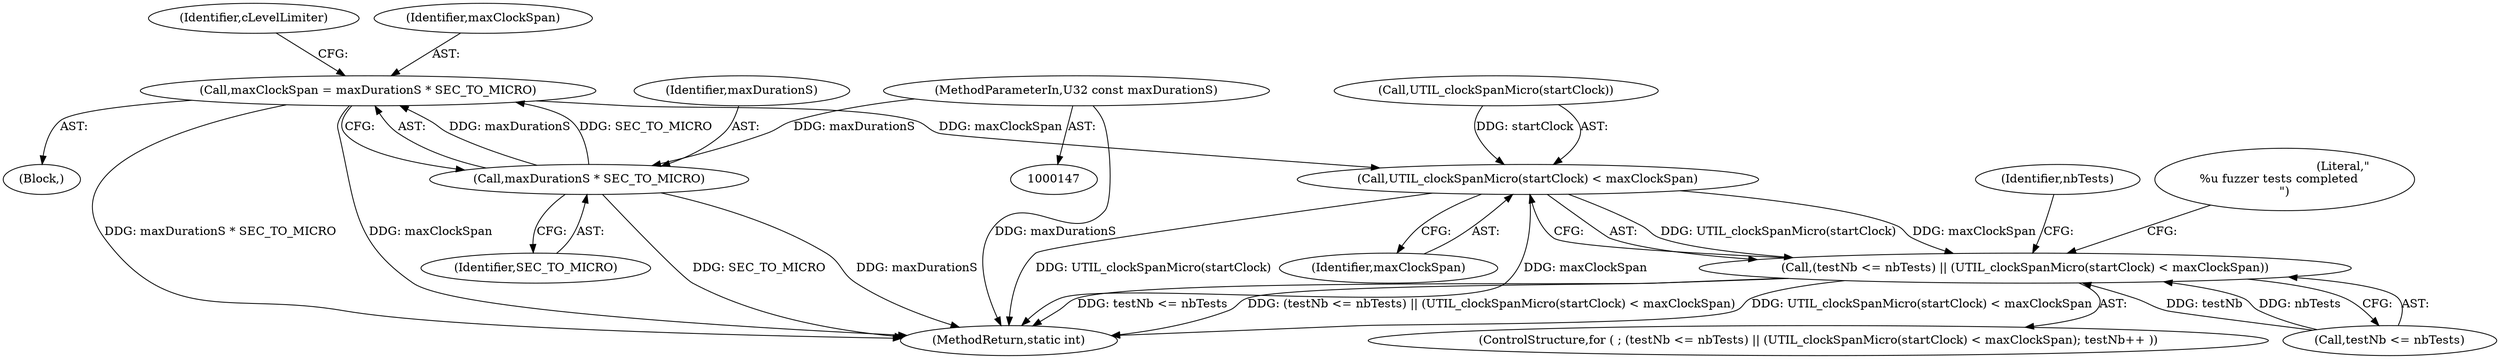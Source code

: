 digraph "0_zstd_3e5cdf1b6a85843e991d7d10f6a2567c15580da0_3@integer" {
"1000229" [label="(Call,maxClockSpan = maxDurationS * SEC_TO_MICRO)"];
"1000231" [label="(Call,maxDurationS * SEC_TO_MICRO)"];
"1000151" [label="(MethodParameterIn,U32 const maxDurationS)"];
"1000382" [label="(Call,UTIL_clockSpanMicro(startClock) < maxClockSpan)"];
"1000378" [label="(Call,(testNb <= nbTests) || (UTIL_clockSpanMicro(startClock) < maxClockSpan))"];
"1000229" [label="(Call,maxClockSpan = maxDurationS * SEC_TO_MICRO)"];
"1000383" [label="(Call,UTIL_clockSpanMicro(startClock))"];
"1000236" [label="(Identifier,cLevelLimiter)"];
"1000232" [label="(Identifier,maxDurationS)"];
"1001442" [label="(Literal,\"\r%u fuzzer tests completed   \n\")"];
"1000154" [label="(Block,)"];
"1000385" [label="(Identifier,maxClockSpan)"];
"1000233" [label="(Identifier,SEC_TO_MICRO)"];
"1000378" [label="(Call,(testNb <= nbTests) || (UTIL_clockSpanMicro(startClock) < maxClockSpan))"];
"1000230" [label="(Identifier,maxClockSpan)"];
"1000382" [label="(Call,UTIL_clockSpanMicro(startClock) < maxClockSpan)"];
"1000377" [label="(ControlStructure,for ( ; (testNb <= nbTests) || (UTIL_clockSpanMicro(startClock) < maxClockSpan); testNb++ ))"];
"1000231" [label="(Call,maxDurationS * SEC_TO_MICRO)"];
"1001486" [label="(MethodReturn,static int)"];
"1000151" [label="(MethodParameterIn,U32 const maxDurationS)"];
"1000379" [label="(Call,testNb <= nbTests)"];
"1000403" [label="(Identifier,nbTests)"];
"1000229" -> "1000154"  [label="AST: "];
"1000229" -> "1000231"  [label="CFG: "];
"1000230" -> "1000229"  [label="AST: "];
"1000231" -> "1000229"  [label="AST: "];
"1000236" -> "1000229"  [label="CFG: "];
"1000229" -> "1001486"  [label="DDG: maxDurationS * SEC_TO_MICRO"];
"1000229" -> "1001486"  [label="DDG: maxClockSpan"];
"1000231" -> "1000229"  [label="DDG: maxDurationS"];
"1000231" -> "1000229"  [label="DDG: SEC_TO_MICRO"];
"1000229" -> "1000382"  [label="DDG: maxClockSpan"];
"1000231" -> "1000233"  [label="CFG: "];
"1000232" -> "1000231"  [label="AST: "];
"1000233" -> "1000231"  [label="AST: "];
"1000231" -> "1001486"  [label="DDG: SEC_TO_MICRO"];
"1000231" -> "1001486"  [label="DDG: maxDurationS"];
"1000151" -> "1000231"  [label="DDG: maxDurationS"];
"1000151" -> "1000147"  [label="AST: "];
"1000151" -> "1001486"  [label="DDG: maxDurationS"];
"1000382" -> "1000378"  [label="AST: "];
"1000382" -> "1000385"  [label="CFG: "];
"1000383" -> "1000382"  [label="AST: "];
"1000385" -> "1000382"  [label="AST: "];
"1000378" -> "1000382"  [label="CFG: "];
"1000382" -> "1001486"  [label="DDG: UTIL_clockSpanMicro(startClock)"];
"1000382" -> "1001486"  [label="DDG: maxClockSpan"];
"1000382" -> "1000378"  [label="DDG: UTIL_clockSpanMicro(startClock)"];
"1000382" -> "1000378"  [label="DDG: maxClockSpan"];
"1000383" -> "1000382"  [label="DDG: startClock"];
"1000378" -> "1000377"  [label="AST: "];
"1000378" -> "1000379"  [label="CFG: "];
"1000379" -> "1000378"  [label="AST: "];
"1000403" -> "1000378"  [label="CFG: "];
"1001442" -> "1000378"  [label="CFG: "];
"1000378" -> "1001486"  [label="DDG: testNb <= nbTests"];
"1000378" -> "1001486"  [label="DDG: (testNb <= nbTests) || (UTIL_clockSpanMicro(startClock) < maxClockSpan)"];
"1000378" -> "1001486"  [label="DDG: UTIL_clockSpanMicro(startClock) < maxClockSpan"];
"1000379" -> "1000378"  [label="DDG: testNb"];
"1000379" -> "1000378"  [label="DDG: nbTests"];
}
